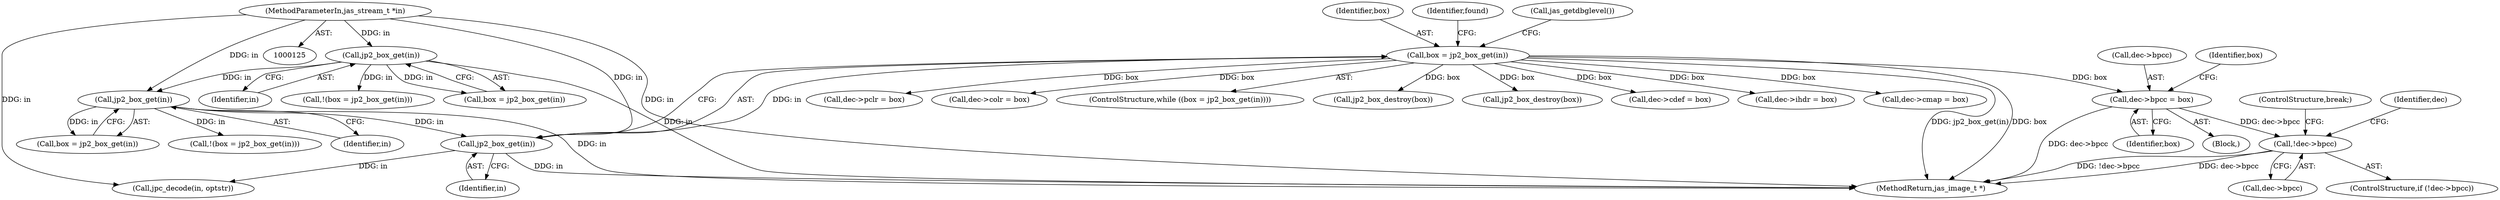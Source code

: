 digraph "0_jasper_e24bdc716c3327b067c551bc6cfb97fd2370358d_0@pointer" {
"1000279" [label="(Call,dec->bpcc = box)"];
"1000229" [label="(Call,box = jp2_box_get(in))"];
"1000231" [label="(Call,jp2_box_get(in))"];
"1000206" [label="(Call,jp2_box_get(in))"];
"1000167" [label="(Call,jp2_box_get(in))"];
"1000126" [label="(MethodParameterIn,jas_stream_t *in)"];
"1000274" [label="(Call,!dec->bpcc)"];
"1000204" [label="(Call,box = jp2_box_get(in))"];
"1000311" [label="(Call,dec->pclr = box)"];
"1000164" [label="(Call,!(box = jp2_box_get(in)))"];
"1000165" [label="(Call,box = jp2_box_get(in))"];
"1000275" [label="(Call,dec->bpcc)"];
"1000229" [label="(Call,box = jp2_box_get(in))"];
"1000343" [label="(Call,dec->colr = box)"];
"1000273" [label="(ControlStructure,if (!dec->bpcc))"];
"1000203" [label="(Call,!(box = jp2_box_get(in)))"];
"1000366" [label="(Identifier,found)"];
"1000236" [label="(Call,jas_getdbglevel())"];
"1000274" [label="(Call,!dec->bpcc)"];
"1000279" [label="(Call,dec->bpcc = box)"];
"1000228" [label="(ControlStructure,while ((box = jp2_box_get(in))))"];
"1000287" [label="(ControlStructure,break;)"];
"1000355" [label="(Call,jp2_box_destroy(box))"];
"1001256" [label="(Call,jp2_box_destroy(box))"];
"1000280" [label="(Call,dec->bpcc)"];
"1000207" [label="(Identifier,in)"];
"1001265" [label="(MethodReturn,jas_image_t *)"];
"1000281" [label="(Identifier,dec)"];
"1000167" [label="(Call,jp2_box_get(in))"];
"1000295" [label="(Call,dec->cdef = box)"];
"1000126" [label="(MethodParameterIn,jas_stream_t *in)"];
"1000377" [label="(Call,jpc_decode(in, optstr))"];
"1000263" [label="(Call,dec->ihdr = box)"];
"1000231" [label="(Call,jp2_box_get(in))"];
"1000278" [label="(Block,)"];
"1000206" [label="(Call,jp2_box_get(in))"];
"1000283" [label="(Identifier,box)"];
"1000285" [label="(Identifier,box)"];
"1000230" [label="(Identifier,box)"];
"1000168" [label="(Identifier,in)"];
"1000327" [label="(Call,dec->cmap = box)"];
"1000232" [label="(Identifier,in)"];
"1000279" -> "1000278"  [label="AST: "];
"1000279" -> "1000283"  [label="CFG: "];
"1000280" -> "1000279"  [label="AST: "];
"1000283" -> "1000279"  [label="AST: "];
"1000285" -> "1000279"  [label="CFG: "];
"1000279" -> "1001265"  [label="DDG: dec->bpcc"];
"1000279" -> "1000274"  [label="DDG: dec->bpcc"];
"1000229" -> "1000279"  [label="DDG: box"];
"1000229" -> "1000228"  [label="AST: "];
"1000229" -> "1000231"  [label="CFG: "];
"1000230" -> "1000229"  [label="AST: "];
"1000231" -> "1000229"  [label="AST: "];
"1000236" -> "1000229"  [label="CFG: "];
"1000366" -> "1000229"  [label="CFG: "];
"1000229" -> "1001265"  [label="DDG: jp2_box_get(in)"];
"1000229" -> "1001265"  [label="DDG: box"];
"1000231" -> "1000229"  [label="DDG: in"];
"1000229" -> "1000263"  [label="DDG: box"];
"1000229" -> "1000295"  [label="DDG: box"];
"1000229" -> "1000311"  [label="DDG: box"];
"1000229" -> "1000327"  [label="DDG: box"];
"1000229" -> "1000343"  [label="DDG: box"];
"1000229" -> "1000355"  [label="DDG: box"];
"1000229" -> "1001256"  [label="DDG: box"];
"1000231" -> "1000232"  [label="CFG: "];
"1000232" -> "1000231"  [label="AST: "];
"1000231" -> "1001265"  [label="DDG: in"];
"1000206" -> "1000231"  [label="DDG: in"];
"1000126" -> "1000231"  [label="DDG: in"];
"1000231" -> "1000377"  [label="DDG: in"];
"1000206" -> "1000204"  [label="AST: "];
"1000206" -> "1000207"  [label="CFG: "];
"1000207" -> "1000206"  [label="AST: "];
"1000204" -> "1000206"  [label="CFG: "];
"1000206" -> "1001265"  [label="DDG: in"];
"1000206" -> "1000203"  [label="DDG: in"];
"1000206" -> "1000204"  [label="DDG: in"];
"1000167" -> "1000206"  [label="DDG: in"];
"1000126" -> "1000206"  [label="DDG: in"];
"1000167" -> "1000165"  [label="AST: "];
"1000167" -> "1000168"  [label="CFG: "];
"1000168" -> "1000167"  [label="AST: "];
"1000165" -> "1000167"  [label="CFG: "];
"1000167" -> "1001265"  [label="DDG: in"];
"1000167" -> "1000164"  [label="DDG: in"];
"1000167" -> "1000165"  [label="DDG: in"];
"1000126" -> "1000167"  [label="DDG: in"];
"1000126" -> "1000125"  [label="AST: "];
"1000126" -> "1001265"  [label="DDG: in"];
"1000126" -> "1000377"  [label="DDG: in"];
"1000274" -> "1000273"  [label="AST: "];
"1000274" -> "1000275"  [label="CFG: "];
"1000275" -> "1000274"  [label="AST: "];
"1000281" -> "1000274"  [label="CFG: "];
"1000287" -> "1000274"  [label="CFG: "];
"1000274" -> "1001265"  [label="DDG: dec->bpcc"];
"1000274" -> "1001265"  [label="DDG: !dec->bpcc"];
}
